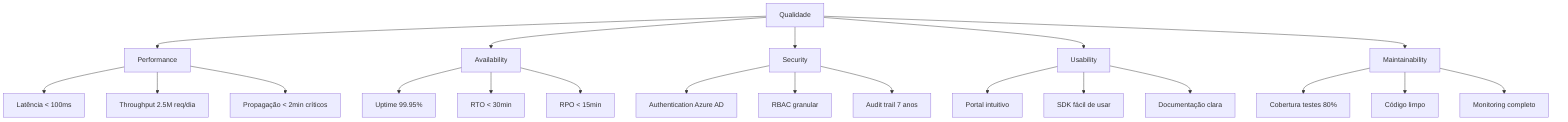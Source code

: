 graph TB
    Q[Qualidade] --> P[Performance]
    Q --> A[Availability]
    Q --> S[Security]
    Q --> U[Usability]
    Q --> M[Maintainability]
    
    P --> P1[Latência < 100ms]
    P --> P2[Throughput 2.5M req/dia]
    P --> P3[Propagação < 2min críticos]
    
    A --> A1[Uptime 99.95%]
    A --> A2[RTO < 30min]
    A --> A3[RPO < 15min]
    
    S --> S1[Authentication Azure AD]
    S --> S2[RBAC granular]
    S --> S3[Audit trail 7 anos]
    
    U --> U1[Portal intuitivo]
    U --> U2[SDK fácil de usar]
    U --> U3[Documentação clara]
    
    M --> M1[Cobertura testes 80%]
    M --> M2[Código limpo]
    M --> M3[Monitoring completo]